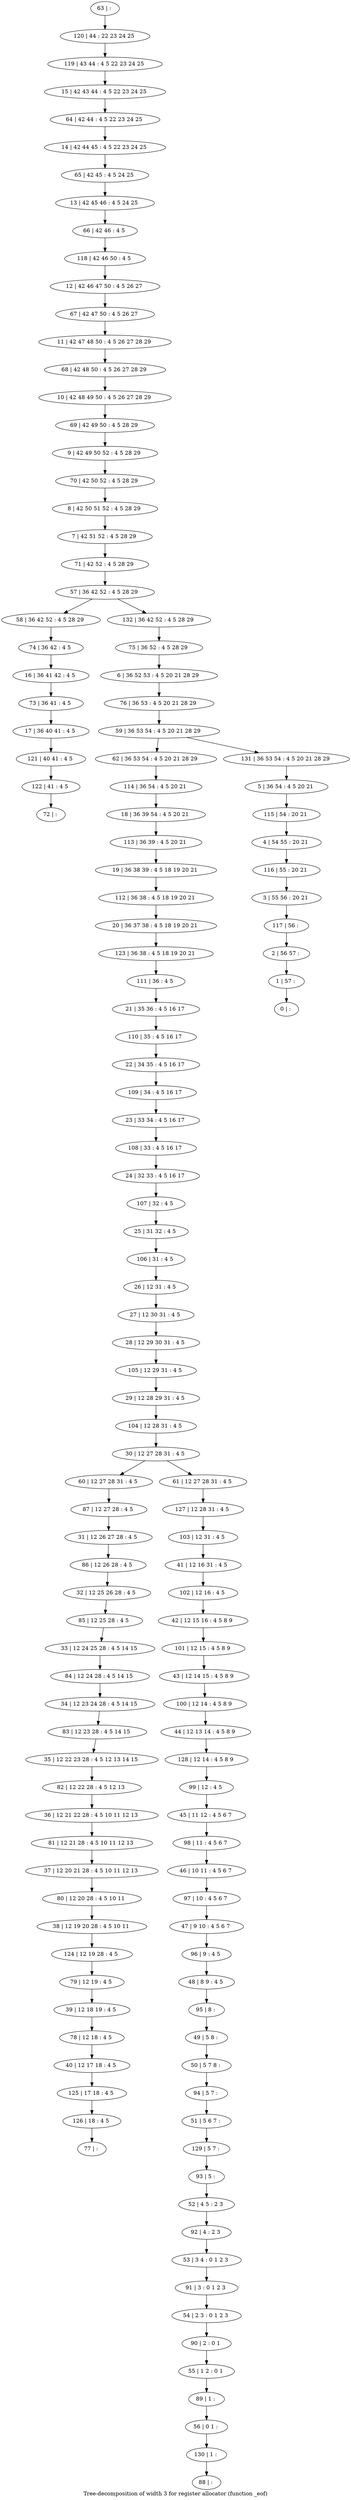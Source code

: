 digraph G {
graph [label="Tree-decomposition of width 3 for register allocator (function _eof)"]
0[label="0 | : "];
1[label="1 | 57 : "];
2[label="2 | 56 57 : "];
3[label="3 | 55 56 : 20 21 "];
4[label="4 | 54 55 : 20 21 "];
5[label="5 | 36 54 : 4 5 20 21 "];
6[label="6 | 36 52 53 : 4 5 20 21 28 29 "];
7[label="7 | 42 51 52 : 4 5 28 29 "];
8[label="8 | 42 50 51 52 : 4 5 28 29 "];
9[label="9 | 42 49 50 52 : 4 5 28 29 "];
10[label="10 | 42 48 49 50 : 4 5 26 27 28 29 "];
11[label="11 | 42 47 48 50 : 4 5 26 27 28 29 "];
12[label="12 | 42 46 47 50 : 4 5 26 27 "];
13[label="13 | 42 45 46 : 4 5 24 25 "];
14[label="14 | 42 44 45 : 4 5 22 23 24 25 "];
15[label="15 | 42 43 44 : 4 5 22 23 24 25 "];
16[label="16 | 36 41 42 : 4 5 "];
17[label="17 | 36 40 41 : 4 5 "];
18[label="18 | 36 39 54 : 4 5 20 21 "];
19[label="19 | 36 38 39 : 4 5 18 19 20 21 "];
20[label="20 | 36 37 38 : 4 5 18 19 20 21 "];
21[label="21 | 35 36 : 4 5 16 17 "];
22[label="22 | 34 35 : 4 5 16 17 "];
23[label="23 | 33 34 : 4 5 16 17 "];
24[label="24 | 32 33 : 4 5 16 17 "];
25[label="25 | 31 32 : 4 5 "];
26[label="26 | 12 31 : 4 5 "];
27[label="27 | 12 30 31 : 4 5 "];
28[label="28 | 12 29 30 31 : 4 5 "];
29[label="29 | 12 28 29 31 : 4 5 "];
30[label="30 | 12 27 28 31 : 4 5 "];
31[label="31 | 12 26 27 28 : 4 5 "];
32[label="32 | 12 25 26 28 : 4 5 "];
33[label="33 | 12 24 25 28 : 4 5 14 15 "];
34[label="34 | 12 23 24 28 : 4 5 14 15 "];
35[label="35 | 12 22 23 28 : 4 5 12 13 14 15 "];
36[label="36 | 12 21 22 28 : 4 5 10 11 12 13 "];
37[label="37 | 12 20 21 28 : 4 5 10 11 12 13 "];
38[label="38 | 12 19 20 28 : 4 5 10 11 "];
39[label="39 | 12 18 19 : 4 5 "];
40[label="40 | 12 17 18 : 4 5 "];
41[label="41 | 12 16 31 : 4 5 "];
42[label="42 | 12 15 16 : 4 5 8 9 "];
43[label="43 | 12 14 15 : 4 5 8 9 "];
44[label="44 | 12 13 14 : 4 5 8 9 "];
45[label="45 | 11 12 : 4 5 6 7 "];
46[label="46 | 10 11 : 4 5 6 7 "];
47[label="47 | 9 10 : 4 5 6 7 "];
48[label="48 | 8 9 : 4 5 "];
49[label="49 | 5 8 : "];
50[label="50 | 5 7 8 : "];
51[label="51 | 5 6 7 : "];
52[label="52 | 4 5 : 2 3 "];
53[label="53 | 3 4 : 0 1 2 3 "];
54[label="54 | 2 3 : 0 1 2 3 "];
55[label="55 | 1 2 : 0 1 "];
56[label="56 | 0 1 : "];
57[label="57 | 36 42 52 : 4 5 28 29 "];
58[label="58 | 36 42 52 : 4 5 28 29 "];
59[label="59 | 36 53 54 : 4 5 20 21 28 29 "];
60[label="60 | 12 27 28 31 : 4 5 "];
61[label="61 | 12 27 28 31 : 4 5 "];
62[label="62 | 36 53 54 : 4 5 20 21 28 29 "];
63[label="63 | : "];
64[label="64 | 42 44 : 4 5 22 23 24 25 "];
65[label="65 | 42 45 : 4 5 24 25 "];
66[label="66 | 42 46 : 4 5 "];
67[label="67 | 42 47 50 : 4 5 26 27 "];
68[label="68 | 42 48 50 : 4 5 26 27 28 29 "];
69[label="69 | 42 49 50 : 4 5 28 29 "];
70[label="70 | 42 50 52 : 4 5 28 29 "];
71[label="71 | 42 52 : 4 5 28 29 "];
72[label="72 | : "];
73[label="73 | 36 41 : 4 5 "];
74[label="74 | 36 42 : 4 5 "];
75[label="75 | 36 52 : 4 5 28 29 "];
76[label="76 | 36 53 : 4 5 20 21 28 29 "];
77[label="77 | : "];
78[label="78 | 12 18 : 4 5 "];
79[label="79 | 12 19 : 4 5 "];
80[label="80 | 12 20 28 : 4 5 10 11 "];
81[label="81 | 12 21 28 : 4 5 10 11 12 13 "];
82[label="82 | 12 22 28 : 4 5 12 13 "];
83[label="83 | 12 23 28 : 4 5 14 15 "];
84[label="84 | 12 24 28 : 4 5 14 15 "];
85[label="85 | 12 25 28 : 4 5 "];
86[label="86 | 12 26 28 : 4 5 "];
87[label="87 | 12 27 28 : 4 5 "];
88[label="88 | : "];
89[label="89 | 1 : "];
90[label="90 | 2 : 0 1 "];
91[label="91 | 3 : 0 1 2 3 "];
92[label="92 | 4 : 2 3 "];
93[label="93 | 5 : "];
94[label="94 | 5 7 : "];
95[label="95 | 8 : "];
96[label="96 | 9 : 4 5 "];
97[label="97 | 10 : 4 5 6 7 "];
98[label="98 | 11 : 4 5 6 7 "];
99[label="99 | 12 : 4 5 "];
100[label="100 | 12 14 : 4 5 8 9 "];
101[label="101 | 12 15 : 4 5 8 9 "];
102[label="102 | 12 16 : 4 5 "];
103[label="103 | 12 31 : 4 5 "];
104[label="104 | 12 28 31 : 4 5 "];
105[label="105 | 12 29 31 : 4 5 "];
106[label="106 | 31 : 4 5 "];
107[label="107 | 32 : 4 5 "];
108[label="108 | 33 : 4 5 16 17 "];
109[label="109 | 34 : 4 5 16 17 "];
110[label="110 | 35 : 4 5 16 17 "];
111[label="111 | 36 : 4 5 "];
112[label="112 | 36 38 : 4 5 18 19 20 21 "];
113[label="113 | 36 39 : 4 5 20 21 "];
114[label="114 | 36 54 : 4 5 20 21 "];
115[label="115 | 54 : 20 21 "];
116[label="116 | 55 : 20 21 "];
117[label="117 | 56 : "];
118[label="118 | 42 46 50 : 4 5 "];
119[label="119 | 43 44 : 4 5 22 23 24 25 "];
120[label="120 | 44 : 22 23 24 25 "];
121[label="121 | 40 41 : 4 5 "];
122[label="122 | 41 : 4 5 "];
123[label="123 | 36 38 : 4 5 18 19 20 21 "];
124[label="124 | 12 19 28 : 4 5 "];
125[label="125 | 17 18 : 4 5 "];
126[label="126 | 18 : 4 5 "];
127[label="127 | 12 28 31 : 4 5 "];
128[label="128 | 12 14 : 4 5 8 9 "];
129[label="129 | 5 7 : "];
130[label="130 | 1 : "];
131[label="131 | 36 53 54 : 4 5 20 21 28 29 "];
132[label="132 | 36 42 52 : 4 5 28 29 "];
26->27 ;
27->28 ;
49->50 ;
30->60 ;
30->61 ;
73->17 ;
16->73 ;
74->16 ;
58->74 ;
78->40 ;
39->78 ;
79->39 ;
80->38 ;
37->80 ;
81->37 ;
36->81 ;
82->36 ;
35->82 ;
83->35 ;
34->83 ;
84->34 ;
33->84 ;
85->33 ;
32->85 ;
86->32 ;
31->86 ;
87->31 ;
60->87 ;
89->56 ;
55->89 ;
90->55 ;
54->90 ;
91->54 ;
53->91 ;
92->53 ;
52->92 ;
93->52 ;
94->51 ;
50->94 ;
95->49 ;
48->95 ;
96->48 ;
47->96 ;
97->47 ;
46->97 ;
98->46 ;
45->98 ;
99->45 ;
100->44 ;
43->100 ;
101->43 ;
42->101 ;
102->42 ;
41->102 ;
103->41 ;
104->30 ;
29->104 ;
105->29 ;
28->105 ;
106->26 ;
25->106 ;
107->25 ;
24->107 ;
108->24 ;
23->108 ;
109->23 ;
22->109 ;
110->22 ;
21->110 ;
111->21 ;
112->20 ;
19->112 ;
113->19 ;
18->113 ;
114->18 ;
62->114 ;
17->121 ;
122->72 ;
121->122 ;
123->111 ;
20->123 ;
124->79 ;
38->124 ;
40->125 ;
126->77 ;
125->126 ;
127->103 ;
61->127 ;
128->99 ;
44->128 ;
129->93 ;
51->129 ;
130->88 ;
56->130 ;
63->120 ;
120->119 ;
119->15 ;
15->64 ;
64->14 ;
14->65 ;
65->13 ;
13->66 ;
66->118 ;
118->12 ;
12->67 ;
67->11 ;
11->68 ;
68->10 ;
10->69 ;
69->9 ;
9->70 ;
70->8 ;
8->7 ;
7->71 ;
71->57 ;
75->6 ;
6->76 ;
76->59 ;
5->115 ;
115->4 ;
4->116 ;
116->3 ;
3->117 ;
117->2 ;
2->1 ;
1->0 ;
131->5 ;
132->75 ;
59->62 ;
59->131 ;
57->58 ;
57->132 ;
}
